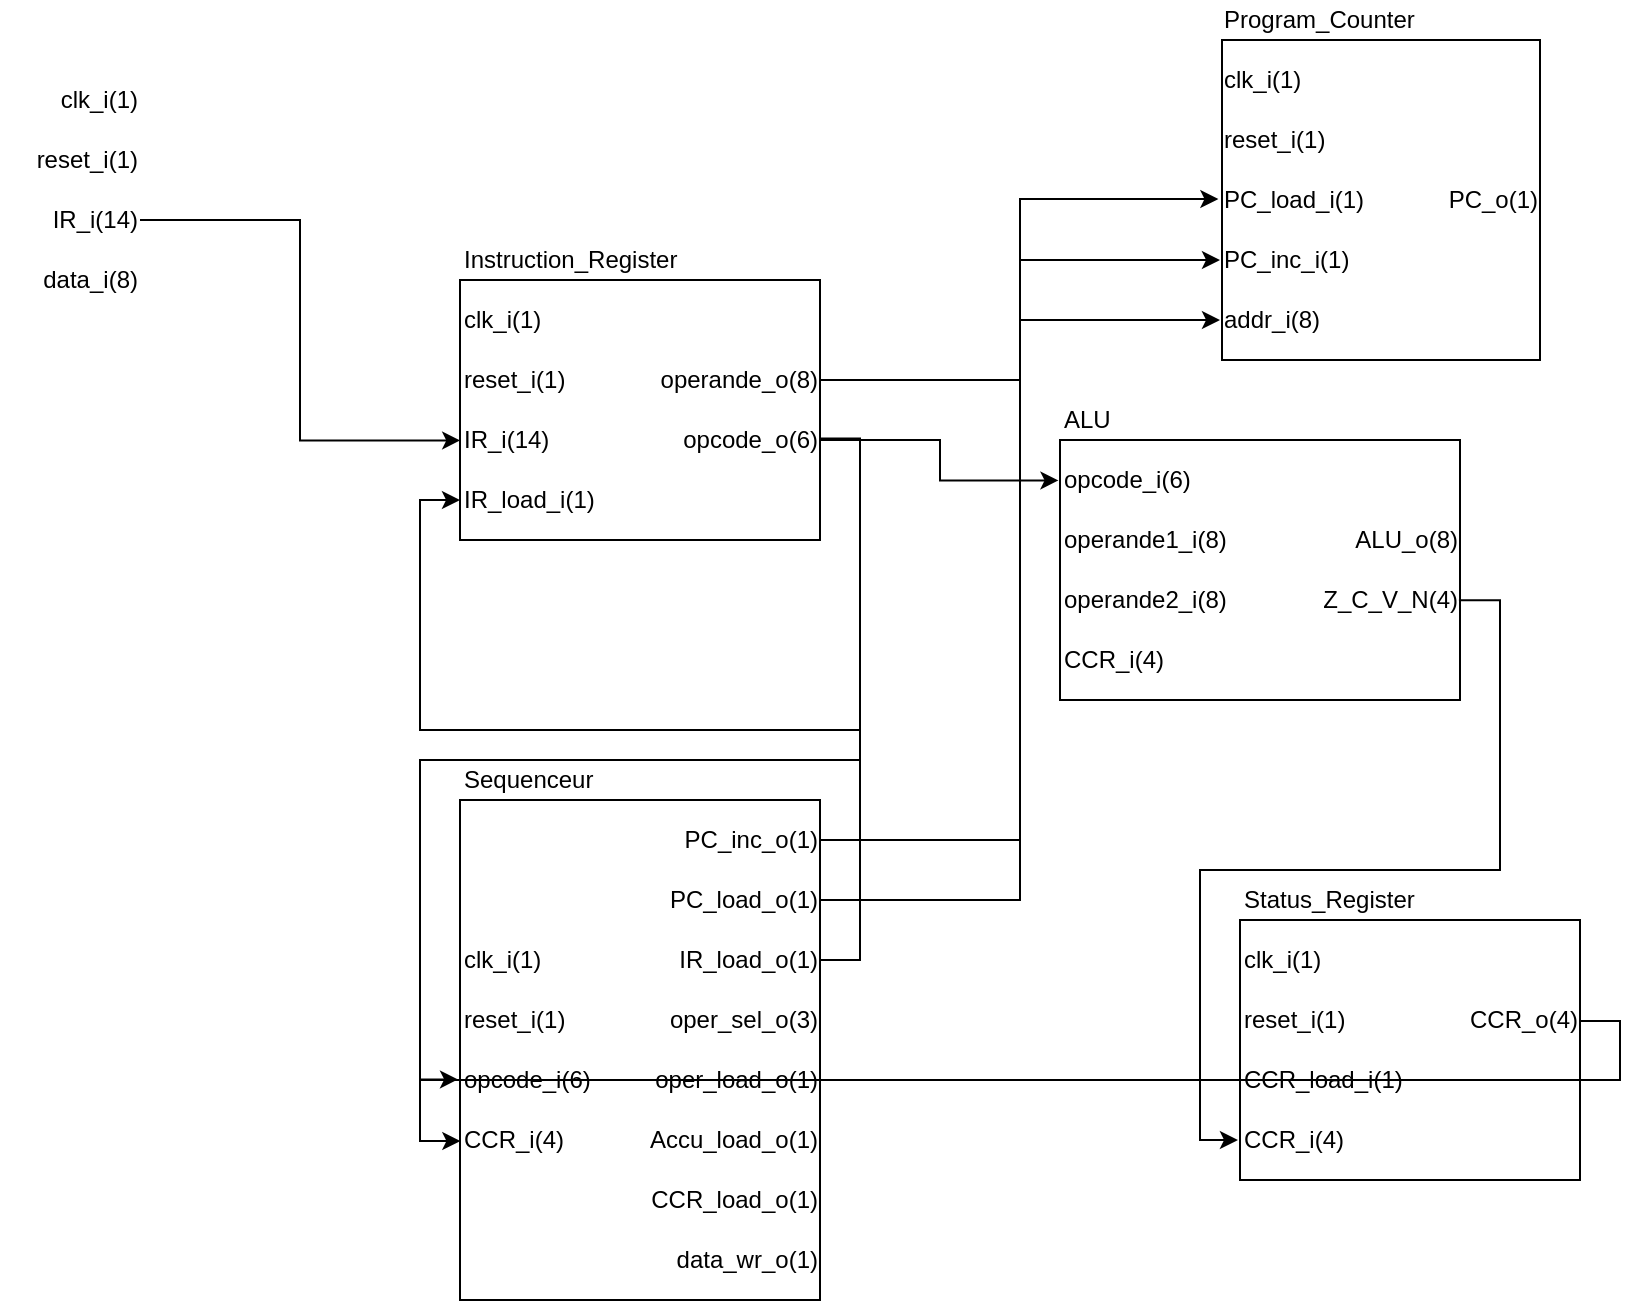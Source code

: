 <mxfile version="23.1.5" type="device">
  <diagram name="Page-1" id="jwIUeSGBcwA--1RXkkxF">
    <mxGraphModel dx="1572" dy="799" grid="1" gridSize="10" guides="1" tooltips="1" connect="1" arrows="1" fold="1" page="1" pageScale="1" pageWidth="1169" pageHeight="827" math="0" shadow="0">
      <root>
        <mxCell id="0" />
        <mxCell id="1" parent="0" />
        <mxCell id="cXgWGchafQ5C-qkIUdc8-190" value="" style="group" parent="1" vertex="1" connectable="0">
          <mxGeometry x="270" y="170" width="180" height="150" as="geometry" />
        </mxCell>
        <mxCell id="cXgWGchafQ5C-qkIUdc8-164" value="" style="whiteSpace=wrap;html=1;" parent="cXgWGchafQ5C-qkIUdc8-190" vertex="1">
          <mxGeometry y="20" width="180" height="130" as="geometry" />
        </mxCell>
        <mxCell id="cXgWGchafQ5C-qkIUdc8-177" value="clk_i(1)" style="text;html=1;align=left;verticalAlign=middle;resizable=1;points=[];autosize=0;strokeColor=none;fillColor=none;movable=1;rotatable=1;deletable=1;editable=1;locked=0;connectable=1;" parent="cXgWGchafQ5C-qkIUdc8-190" vertex="1">
          <mxGeometry y="30" width="50" height="20" as="geometry" />
        </mxCell>
        <mxCell id="cXgWGchafQ5C-qkIUdc8-178" value="reset_i(1)" style="text;html=1;align=left;verticalAlign=middle;resizable=1;points=[];autosize=0;strokeColor=none;fillColor=none;movable=1;rotatable=1;deletable=1;editable=1;locked=0;connectable=1;" parent="cXgWGchafQ5C-qkIUdc8-190" vertex="1">
          <mxGeometry y="60" width="50" height="20" as="geometry" />
        </mxCell>
        <mxCell id="cXgWGchafQ5C-qkIUdc8-179" value="IR_i(14)" style="text;html=1;align=left;verticalAlign=middle;resizable=1;points=[];autosize=0;strokeColor=none;fillColor=none;movable=1;rotatable=1;deletable=1;editable=1;locked=0;connectable=1;" parent="cXgWGchafQ5C-qkIUdc8-190" vertex="1">
          <mxGeometry y="90" width="50" height="20" as="geometry" />
        </mxCell>
        <mxCell id="cXgWGchafQ5C-qkIUdc8-181" value="Instruction_Register" style="text;html=1;align=left;verticalAlign=middle;resizable=1;points=[];autosize=0;strokeColor=none;fillColor=none;movable=1;rotatable=1;deletable=1;editable=1;locked=0;connectable=1;" parent="cXgWGchafQ5C-qkIUdc8-190" vertex="1">
          <mxGeometry width="120" height="20" as="geometry" />
        </mxCell>
        <mxCell id="cXgWGchafQ5C-qkIUdc8-184" value="IR_load_i(1)" style="text;html=1;align=left;verticalAlign=middle;resizable=1;points=[];autosize=0;strokeColor=none;fillColor=none;movable=1;rotatable=1;deletable=1;editable=1;locked=0;connectable=1;" parent="cXgWGchafQ5C-qkIUdc8-190" vertex="1">
          <mxGeometry y="120" width="70" height="20" as="geometry" />
        </mxCell>
        <mxCell id="cXgWGchafQ5C-qkIUdc8-185" value="operande_o(8)" style="text;html=1;align=right;verticalAlign=middle;resizable=1;points=[];autosize=0;strokeColor=none;fillColor=none;movable=1;rotatable=1;deletable=1;editable=1;locked=0;connectable=1;" parent="cXgWGchafQ5C-qkIUdc8-190" vertex="1">
          <mxGeometry x="90" y="60" width="90" height="20" as="geometry" />
        </mxCell>
        <mxCell id="cXgWGchafQ5C-qkIUdc8-186" value="opcode_o(6)" style="text;html=1;align=right;verticalAlign=middle;resizable=1;points=[];autosize=0;strokeColor=none;fillColor=none;movable=1;rotatable=1;deletable=1;editable=1;locked=0;connectable=1;" parent="cXgWGchafQ5C-qkIUdc8-190" vertex="1">
          <mxGeometry x="90" y="90" width="90" height="20" as="geometry" />
        </mxCell>
        <mxCell id="cXgWGchafQ5C-qkIUdc8-197" value="clk_i(1)" style="text;html=1;align=right;verticalAlign=middle;resizable=1;points=[];autosize=0;strokeColor=none;fillColor=none;movable=1;rotatable=1;deletable=1;editable=1;locked=0;connectable=1;" parent="1" vertex="1">
          <mxGeometry x="40" y="90" width="70" height="20" as="geometry" />
        </mxCell>
        <mxCell id="cXgWGchafQ5C-qkIUdc8-198" value="reset_i(1)" style="text;html=1;align=right;verticalAlign=middle;resizable=1;points=[];autosize=0;strokeColor=none;fillColor=none;movable=1;rotatable=1;deletable=1;editable=1;locked=0;connectable=1;" parent="1" vertex="1">
          <mxGeometry x="50" y="120" width="60" height="20" as="geometry" />
        </mxCell>
        <mxCell id="cXgWGchafQ5C-qkIUdc8-205" style="edgeStyle=orthogonalEdgeStyle;rounded=0;orthogonalLoop=1;jettySize=auto;html=1;entryX=0.002;entryY=0.512;entryDx=0;entryDy=0;entryPerimeter=0;" parent="1" source="cXgWGchafQ5C-qkIUdc8-200" target="cXgWGchafQ5C-qkIUdc8-179" edge="1">
          <mxGeometry relative="1" as="geometry">
            <mxPoint x="450" y="160" as="targetPoint" />
          </mxGeometry>
        </mxCell>
        <mxCell id="cXgWGchafQ5C-qkIUdc8-200" value="IR_i(14)" style="text;html=1;align=right;verticalAlign=middle;resizable=1;points=[];autosize=0;strokeColor=none;fillColor=none;movable=1;rotatable=1;deletable=1;editable=1;locked=0;connectable=1;" parent="1" vertex="1">
          <mxGeometry x="60" y="150" width="50" height="20" as="geometry" />
        </mxCell>
        <mxCell id="cXgWGchafQ5C-qkIUdc8-201" value="data_i(8)" style="text;html=1;align=right;verticalAlign=middle;resizable=1;points=[];autosize=0;strokeColor=none;fillColor=none;movable=1;rotatable=1;deletable=1;editable=1;locked=0;connectable=1;" parent="1" vertex="1">
          <mxGeometry x="50" y="180" width="60" height="20" as="geometry" />
        </mxCell>
        <mxCell id="cXgWGchafQ5C-qkIUdc8-214" style="edgeStyle=orthogonalEdgeStyle;rounded=0;orthogonalLoop=1;jettySize=auto;html=1;entryX=0;entryY=0.5;entryDx=0;entryDy=0;entryPerimeter=0;" parent="1" source="cXgWGchafQ5C-qkIUdc8-185" target="cXgWGchafQ5C-qkIUdc8-210" edge="1">
          <mxGeometry relative="1" as="geometry">
            <mxPoint x="430" y="220" as="targetPoint" />
          </mxGeometry>
        </mxCell>
        <mxCell id="cXgWGchafQ5C-qkIUdc8-215" value="" style="group" parent="1" vertex="1" connectable="0">
          <mxGeometry x="650" y="50" width="160" height="180" as="geometry" />
        </mxCell>
        <mxCell id="cXgWGchafQ5C-qkIUdc8-212" value="" style="whiteSpace=wrap;html=1;" parent="cXgWGchafQ5C-qkIUdc8-215" vertex="1">
          <mxGeometry x="1" y="20" width="159" height="160" as="geometry" />
        </mxCell>
        <mxCell id="cXgWGchafQ5C-qkIUdc8-206" value="clk_i(1)" style="text;html=1;align=left;verticalAlign=middle;resizable=1;points=[];autosize=0;strokeColor=none;fillColor=none;movable=1;rotatable=1;deletable=1;editable=1;locked=0;connectable=1;" parent="cXgWGchafQ5C-qkIUdc8-215" vertex="1">
          <mxGeometry y="30" width="50" height="20" as="geometry" />
        </mxCell>
        <mxCell id="cXgWGchafQ5C-qkIUdc8-207" value="reset_i(1)" style="text;html=1;align=left;verticalAlign=middle;resizable=1;points=[];autosize=0;strokeColor=none;fillColor=none;movable=1;rotatable=1;deletable=1;editable=1;locked=0;connectable=1;" parent="cXgWGchafQ5C-qkIUdc8-215" vertex="1">
          <mxGeometry y="60" width="60" height="20" as="geometry" />
        </mxCell>
        <mxCell id="cXgWGchafQ5C-qkIUdc8-208" value="PC_load_i(1)" style="text;html=1;align=left;verticalAlign=middle;resizable=1;points=[];autosize=0;strokeColor=none;fillColor=none;movable=1;rotatable=1;deletable=1;editable=1;locked=0;connectable=1;" parent="cXgWGchafQ5C-qkIUdc8-215" vertex="1">
          <mxGeometry y="90" width="80" height="20" as="geometry" />
        </mxCell>
        <mxCell id="cXgWGchafQ5C-qkIUdc8-209" value="PC_inc_i(1)" style="text;html=1;align=left;verticalAlign=middle;resizable=1;points=[];autosize=0;strokeColor=none;fillColor=none;movable=1;rotatable=1;deletable=1;editable=1;locked=0;connectable=1;" parent="cXgWGchafQ5C-qkIUdc8-215" vertex="1">
          <mxGeometry y="120" width="80" height="20" as="geometry" />
        </mxCell>
        <mxCell id="cXgWGchafQ5C-qkIUdc8-210" value="addr_i(8)" style="text;html=1;align=left;verticalAlign=middle;resizable=1;points=[];autosize=0;strokeColor=none;fillColor=none;movable=1;rotatable=1;deletable=1;editable=1;locked=0;connectable=1;" parent="cXgWGchafQ5C-qkIUdc8-215" vertex="1">
          <mxGeometry y="150" width="60" height="20" as="geometry" />
        </mxCell>
        <mxCell id="cXgWGchafQ5C-qkIUdc8-211" value="PC_o(1)" style="text;html=1;align=right;verticalAlign=middle;resizable=1;points=[];autosize=0;strokeColor=none;fillColor=none;movable=1;rotatable=1;deletable=1;editable=1;locked=0;connectable=1;" parent="cXgWGchafQ5C-qkIUdc8-215" vertex="1">
          <mxGeometry x="100" y="90" width="60" height="20" as="geometry" />
        </mxCell>
        <mxCell id="cXgWGchafQ5C-qkIUdc8-213" value="Program_Counter" style="text;html=1;align=left;verticalAlign=middle;resizable=1;points=[];autosize=0;strokeColor=none;fillColor=none;movable=1;rotatable=1;deletable=1;editable=1;locked=0;connectable=1;" parent="cXgWGchafQ5C-qkIUdc8-215" vertex="1">
          <mxGeometry width="110" height="20" as="geometry" />
        </mxCell>
        <mxCell id="cXgWGchafQ5C-qkIUdc8-226" value="" style="group" parent="1" vertex="1" connectable="0">
          <mxGeometry x="570" y="250" width="200" height="150" as="geometry" />
        </mxCell>
        <mxCell id="cXgWGchafQ5C-qkIUdc8-224" value="" style="whiteSpace=wrap;html=1;" parent="cXgWGchafQ5C-qkIUdc8-226" vertex="1">
          <mxGeometry y="20" width="200" height="130" as="geometry" />
        </mxCell>
        <mxCell id="cXgWGchafQ5C-qkIUdc8-218" value="opcode_i(6)" style="text;html=1;align=left;verticalAlign=middle;resizable=1;points=[];autosize=0;strokeColor=none;fillColor=none;movable=1;rotatable=1;deletable=1;editable=1;locked=0;connectable=1;" parent="cXgWGchafQ5C-qkIUdc8-226" vertex="1">
          <mxGeometry y="30" width="70" height="20" as="geometry" />
        </mxCell>
        <mxCell id="cXgWGchafQ5C-qkIUdc8-220" value="operande2_i(8)" style="text;html=1;align=left;verticalAlign=middle;resizable=1;points=[];autosize=0;strokeColor=none;fillColor=none;movable=1;rotatable=1;deletable=1;editable=1;locked=0;connectable=1;" parent="cXgWGchafQ5C-qkIUdc8-226" vertex="1">
          <mxGeometry y="90" width="90" height="20" as="geometry" />
        </mxCell>
        <mxCell id="cXgWGchafQ5C-qkIUdc8-219" value="operande1_i(8)" style="text;html=1;align=left;verticalAlign=middle;resizable=1;points=[];autosize=0;strokeColor=none;fillColor=none;movable=1;rotatable=1;deletable=1;editable=1;locked=0;connectable=1;" parent="cXgWGchafQ5C-qkIUdc8-226" vertex="1">
          <mxGeometry y="60" width="90" height="20" as="geometry" />
        </mxCell>
        <mxCell id="cXgWGchafQ5C-qkIUdc8-221" value="CCR_i(4)" style="text;html=1;align=left;verticalAlign=middle;resizable=1;points=[];autosize=0;strokeColor=none;fillColor=none;movable=1;rotatable=1;deletable=1;editable=1;locked=0;connectable=1;" parent="cXgWGchafQ5C-qkIUdc8-226" vertex="1">
          <mxGeometry y="120" width="60" height="20" as="geometry" />
        </mxCell>
        <mxCell id="cXgWGchafQ5C-qkIUdc8-222" value="ALU_o(8)" style="text;html=1;align=right;verticalAlign=middle;resizable=1;points=[];autosize=0;strokeColor=none;fillColor=none;movable=1;rotatable=1;deletable=1;editable=1;locked=0;connectable=1;" parent="cXgWGchafQ5C-qkIUdc8-226" vertex="1">
          <mxGeometry x="110" y="60" width="90" height="20" as="geometry" />
        </mxCell>
        <mxCell id="cXgWGchafQ5C-qkIUdc8-223" value="Z_C_V_N(4)" style="text;html=1;align=right;verticalAlign=middle;resizable=1;points=[];autosize=0;strokeColor=none;fillColor=none;movable=1;rotatable=1;deletable=1;editable=1;locked=0;connectable=1;" parent="cXgWGchafQ5C-qkIUdc8-226" vertex="1">
          <mxGeometry x="110" y="90" width="90" height="20" as="geometry" />
        </mxCell>
        <mxCell id="cXgWGchafQ5C-qkIUdc8-225" value="ALU" style="text;html=1;align=left;verticalAlign=middle;resizable=1;points=[];autosize=0;strokeColor=none;fillColor=none;movable=1;rotatable=1;deletable=1;editable=1;locked=0;connectable=1;" parent="cXgWGchafQ5C-qkIUdc8-226" vertex="1">
          <mxGeometry width="40" height="20" as="geometry" />
        </mxCell>
        <mxCell id="cXgWGchafQ5C-qkIUdc8-227" style="edgeStyle=orthogonalEdgeStyle;rounded=0;orthogonalLoop=1;jettySize=auto;html=1;entryX=-0.011;entryY=0.51;entryDx=0;entryDy=0;entryPerimeter=0;" parent="1" source="cXgWGchafQ5C-qkIUdc8-186" target="cXgWGchafQ5C-qkIUdc8-218" edge="1">
          <mxGeometry relative="1" as="geometry">
            <mxPoint x="370" y="320" as="targetPoint" />
          </mxGeometry>
        </mxCell>
        <mxCell id="cXgWGchafQ5C-qkIUdc8-246" value="" style="group" parent="1" vertex="1" connectable="0">
          <mxGeometry x="270" y="430" width="180" height="270" as="geometry" />
        </mxCell>
        <mxCell id="cXgWGchafQ5C-qkIUdc8-241" value="" style="whiteSpace=wrap;html=1;" parent="cXgWGchafQ5C-qkIUdc8-246" vertex="1">
          <mxGeometry y="20" width="180" height="250" as="geometry" />
        </mxCell>
        <mxCell id="cXgWGchafQ5C-qkIUdc8-228" value="clk_i(1)" style="text;html=1;align=left;verticalAlign=middle;resizable=1;points=[];autosize=0;strokeColor=none;fillColor=none;movable=1;rotatable=1;deletable=1;editable=1;locked=0;connectable=1;" parent="cXgWGchafQ5C-qkIUdc8-246" vertex="1">
          <mxGeometry y="90" width="50" height="20" as="geometry" />
        </mxCell>
        <mxCell id="cXgWGchafQ5C-qkIUdc8-229" value="reset_i(1)" style="text;html=1;align=left;verticalAlign=middle;resizable=1;points=[];autosize=0;strokeColor=none;fillColor=none;movable=1;rotatable=1;deletable=1;editable=1;locked=0;connectable=1;" parent="cXgWGchafQ5C-qkIUdc8-246" vertex="1">
          <mxGeometry y="120" width="60" height="20" as="geometry" />
        </mxCell>
        <mxCell id="cXgWGchafQ5C-qkIUdc8-230" value="opcode_i(6)" style="text;html=1;align=left;verticalAlign=middle;resizable=1;points=[];autosize=0;strokeColor=none;fillColor=none;movable=1;rotatable=1;deletable=1;editable=1;locked=0;connectable=1;" parent="cXgWGchafQ5C-qkIUdc8-246" vertex="1">
          <mxGeometry y="150" width="70" height="20" as="geometry" />
        </mxCell>
        <mxCell id="cXgWGchafQ5C-qkIUdc8-231" value="CCR_i(4)" style="text;html=1;align=left;verticalAlign=middle;resizable=1;points=[];autosize=0;strokeColor=none;fillColor=none;movable=1;rotatable=1;deletable=1;editable=1;locked=0;connectable=1;" parent="cXgWGchafQ5C-qkIUdc8-246" vertex="1">
          <mxGeometry y="180" width="60" height="20" as="geometry" />
        </mxCell>
        <mxCell id="cXgWGchafQ5C-qkIUdc8-233" value="PC_inc_o(1)" style="text;html=1;align=right;verticalAlign=middle;resizable=1;points=[];autosize=0;strokeColor=none;fillColor=none;movable=1;rotatable=1;deletable=1;editable=1;locked=0;connectable=1;" parent="cXgWGchafQ5C-qkIUdc8-246" vertex="1">
          <mxGeometry x="110" y="30" width="70" height="20" as="geometry" />
        </mxCell>
        <mxCell id="cXgWGchafQ5C-qkIUdc8-234" value="PC_load_o(1)" style="text;html=1;align=right;verticalAlign=middle;resizable=1;points=[];autosize=0;strokeColor=none;fillColor=none;movable=1;rotatable=1;deletable=1;editable=1;locked=0;connectable=1;" parent="cXgWGchafQ5C-qkIUdc8-246" vertex="1">
          <mxGeometry x="100" y="60" width="80" height="20" as="geometry" />
        </mxCell>
        <mxCell id="cXgWGchafQ5C-qkIUdc8-235" value="IR_load_o(1)" style="text;html=1;align=right;verticalAlign=middle;resizable=1;points=[];autosize=0;strokeColor=none;fillColor=none;movable=1;rotatable=1;deletable=1;editable=1;locked=0;connectable=1;" parent="cXgWGchafQ5C-qkIUdc8-246" vertex="1">
          <mxGeometry x="100" y="90" width="80" height="20" as="geometry" />
        </mxCell>
        <mxCell id="cXgWGchafQ5C-qkIUdc8-236" value="oper_sel_o(3)" style="text;html=1;align=right;verticalAlign=middle;resizable=1;points=[];autosize=0;strokeColor=none;fillColor=none;movable=1;rotatable=1;deletable=1;editable=1;locked=0;connectable=1;" parent="cXgWGchafQ5C-qkIUdc8-246" vertex="1">
          <mxGeometry x="100" y="120" width="80" height="20" as="geometry" />
        </mxCell>
        <mxCell id="cXgWGchafQ5C-qkIUdc8-237" value="oper_load_o(1)" style="text;html=1;align=right;verticalAlign=middle;resizable=1;points=[];autosize=0;strokeColor=none;fillColor=none;movable=1;rotatable=1;deletable=1;editable=1;locked=0;connectable=1;" parent="cXgWGchafQ5C-qkIUdc8-246" vertex="1">
          <mxGeometry x="90" y="150" width="90" height="20" as="geometry" />
        </mxCell>
        <mxCell id="cXgWGchafQ5C-qkIUdc8-238" value="Accu_load_o(1)" style="text;html=1;align=right;verticalAlign=middle;resizable=1;points=[];autosize=0;strokeColor=none;fillColor=none;movable=1;rotatable=1;deletable=1;editable=1;locked=0;connectable=1;" parent="cXgWGchafQ5C-qkIUdc8-246" vertex="1">
          <mxGeometry x="90" y="180" width="90" height="20" as="geometry" />
        </mxCell>
        <mxCell id="cXgWGchafQ5C-qkIUdc8-239" value="CCR_load_o(1)" style="text;html=1;align=right;verticalAlign=middle;resizable=1;points=[];autosize=0;strokeColor=none;fillColor=none;movable=1;rotatable=1;deletable=1;editable=1;locked=0;connectable=1;" parent="cXgWGchafQ5C-qkIUdc8-246" vertex="1">
          <mxGeometry x="90" y="210" width="90" height="20" as="geometry" />
        </mxCell>
        <mxCell id="cXgWGchafQ5C-qkIUdc8-240" value="data_wr_o(1)" style="text;html=1;align=right;verticalAlign=middle;resizable=1;points=[];autosize=0;strokeColor=none;fillColor=none;movable=1;rotatable=1;deletable=1;editable=1;locked=0;connectable=1;" parent="cXgWGchafQ5C-qkIUdc8-246" vertex="1">
          <mxGeometry x="100" y="240" width="80" height="20" as="geometry" />
        </mxCell>
        <mxCell id="cXgWGchafQ5C-qkIUdc8-242" value="Sequenceur" style="text;html=1;align=left;verticalAlign=middle;resizable=1;points=[];autosize=0;strokeColor=none;fillColor=none;movable=1;rotatable=1;deletable=1;editable=1;locked=0;connectable=1;" parent="cXgWGchafQ5C-qkIUdc8-246" vertex="1">
          <mxGeometry width="80" height="20" as="geometry" />
        </mxCell>
        <mxCell id="cXgWGchafQ5C-qkIUdc8-249" style="edgeStyle=orthogonalEdgeStyle;rounded=0;orthogonalLoop=1;jettySize=auto;html=1;exitX=1.002;exitY=0.46;exitDx=0;exitDy=0;exitPerimeter=0;entryX=-0.014;entryY=0.485;entryDx=0;entryDy=0;entryPerimeter=0;" parent="1" source="cXgWGchafQ5C-qkIUdc8-186" target="cXgWGchafQ5C-qkIUdc8-230" edge="1">
          <mxGeometry relative="1" as="geometry">
            <mxPoint x="200" y="580" as="targetPoint" />
          </mxGeometry>
        </mxCell>
        <mxCell id="cXgWGchafQ5C-qkIUdc8-250" style="edgeStyle=orthogonalEdgeStyle;rounded=0;orthogonalLoop=1;jettySize=auto;html=1;entryX=0;entryY=0.5;entryDx=0;entryDy=0;entryPerimeter=0;" parent="1" source="cXgWGchafQ5C-qkIUdc8-233" target="cXgWGchafQ5C-qkIUdc8-209" edge="1">
          <mxGeometry relative="1" as="geometry">
            <mxPoint x="590" y="170" as="targetPoint" />
          </mxGeometry>
        </mxCell>
        <mxCell id="cXgWGchafQ5C-qkIUdc8-251" style="edgeStyle=orthogonalEdgeStyle;rounded=0;orthogonalLoop=1;jettySize=auto;html=1;entryX=-0.01;entryY=0.475;entryDx=0;entryDy=0;entryPerimeter=0;" parent="1" source="cXgWGchafQ5C-qkIUdc8-234" target="cXgWGchafQ5C-qkIUdc8-208" edge="1">
          <mxGeometry relative="1" as="geometry">
            <mxPoint x="580" y="140" as="targetPoint" />
          </mxGeometry>
        </mxCell>
        <mxCell id="cXgWGchafQ5C-qkIUdc8-252" style="edgeStyle=orthogonalEdgeStyle;rounded=0;orthogonalLoop=1;jettySize=auto;html=1;exitX=1;exitY=0.5;exitDx=0;exitDy=0;exitPerimeter=0;entryX=0;entryY=0.5;entryDx=0;entryDy=0;entryPerimeter=0;" parent="1" source="cXgWGchafQ5C-qkIUdc8-235" target="cXgWGchafQ5C-qkIUdc8-184" edge="1">
          <mxGeometry relative="1" as="geometry">
            <mxPoint x="240" y="320" as="targetPoint" />
          </mxGeometry>
        </mxCell>
        <mxCell id="cXgWGchafQ5C-qkIUdc8-264" value="" style="group" parent="1" vertex="1" connectable="0">
          <mxGeometry x="660" y="490" width="170" height="150" as="geometry" />
        </mxCell>
        <mxCell id="cXgWGchafQ5C-qkIUdc8-262" value="" style="whiteSpace=wrap;html=1;" parent="cXgWGchafQ5C-qkIUdc8-264" vertex="1">
          <mxGeometry y="20" width="170" height="130" as="geometry" />
        </mxCell>
        <mxCell id="cXgWGchafQ5C-qkIUdc8-253" value="clk_i(1)" style="text;html=1;align=left;verticalAlign=middle;resizable=1;points=[];autosize=0;strokeColor=none;fillColor=none;movable=1;rotatable=1;deletable=1;editable=1;locked=0;connectable=1;" parent="cXgWGchafQ5C-qkIUdc8-264" vertex="1">
          <mxGeometry y="30" width="50" height="20" as="geometry" />
        </mxCell>
        <mxCell id="cXgWGchafQ5C-qkIUdc8-257" value="reset_i(1)" style="text;html=1;align=left;verticalAlign=middle;resizable=1;points=[];autosize=0;strokeColor=none;fillColor=none;movable=1;rotatable=1;deletable=1;editable=1;locked=0;connectable=1;" parent="cXgWGchafQ5C-qkIUdc8-264" vertex="1">
          <mxGeometry y="60" width="60" height="20" as="geometry" />
        </mxCell>
        <mxCell id="cXgWGchafQ5C-qkIUdc8-258" value="CCR_load_i(1)" style="text;html=1;align=left;verticalAlign=middle;resizable=1;points=[];autosize=0;strokeColor=none;fillColor=none;movable=1;rotatable=1;deletable=1;editable=1;locked=0;connectable=1;" parent="cXgWGchafQ5C-qkIUdc8-264" vertex="1">
          <mxGeometry y="90" width="90" height="20" as="geometry" />
        </mxCell>
        <mxCell id="cXgWGchafQ5C-qkIUdc8-259" value="CCR_i(4)" style="text;html=1;align=left;verticalAlign=middle;resizable=1;points=[];autosize=0;strokeColor=none;fillColor=none;movable=1;rotatable=1;deletable=1;editable=1;locked=0;connectable=1;" parent="cXgWGchafQ5C-qkIUdc8-264" vertex="1">
          <mxGeometry y="120" width="60" height="20" as="geometry" />
        </mxCell>
        <mxCell id="cXgWGchafQ5C-qkIUdc8-260" value="CCR_o(4)" style="text;html=1;align=right;verticalAlign=middle;resizable=1;points=[];autosize=0;strokeColor=none;fillColor=none;movable=1;rotatable=1;deletable=1;editable=1;locked=0;connectable=1;" parent="cXgWGchafQ5C-qkIUdc8-264" vertex="1">
          <mxGeometry x="110" y="60" width="60" height="20" as="geometry" />
        </mxCell>
        <mxCell id="cXgWGchafQ5C-qkIUdc8-263" value="Status_Register" style="text;html=1;align=left;verticalAlign=middle;resizable=1;points=[];autosize=0;strokeColor=none;fillColor=none;movable=1;rotatable=1;deletable=1;editable=1;locked=0;connectable=1;" parent="cXgWGchafQ5C-qkIUdc8-264" vertex="1">
          <mxGeometry width="100" height="20" as="geometry" />
        </mxCell>
        <mxCell id="cXgWGchafQ5C-qkIUdc8-267" style="edgeStyle=orthogonalEdgeStyle;rounded=0;orthogonalLoop=1;jettySize=auto;html=1;exitX=0.994;exitY=0.504;exitDx=0;exitDy=0;exitPerimeter=0;entryX=-0.017;entryY=0.5;entryDx=0;entryDy=0;entryPerimeter=0;" parent="1" source="cXgWGchafQ5C-qkIUdc8-223" target="cXgWGchafQ5C-qkIUdc8-259" edge="1">
          <mxGeometry relative="1" as="geometry">
            <mxPoint x="610" y="610" as="targetPoint" />
          </mxGeometry>
        </mxCell>
        <mxCell id="cXgWGchafQ5C-qkIUdc8-268" style="edgeStyle=orthogonalEdgeStyle;rounded=0;orthogonalLoop=1;jettySize=auto;html=1;exitX=1.004;exitY=0.523;exitDx=0;exitDy=0;exitPerimeter=0;entryX=0.003;entryY=0.525;entryDx=0;entryDy=0;entryPerimeter=0;elbow=vertical;" parent="1" source="cXgWGchafQ5C-qkIUdc8-260" target="cXgWGchafQ5C-qkIUdc8-231" edge="1">
          <mxGeometry relative="1" as="geometry">
            <mxPoint x="200" y="630" as="targetPoint" />
          </mxGeometry>
        </mxCell>
      </root>
    </mxGraphModel>
  </diagram>
</mxfile>
